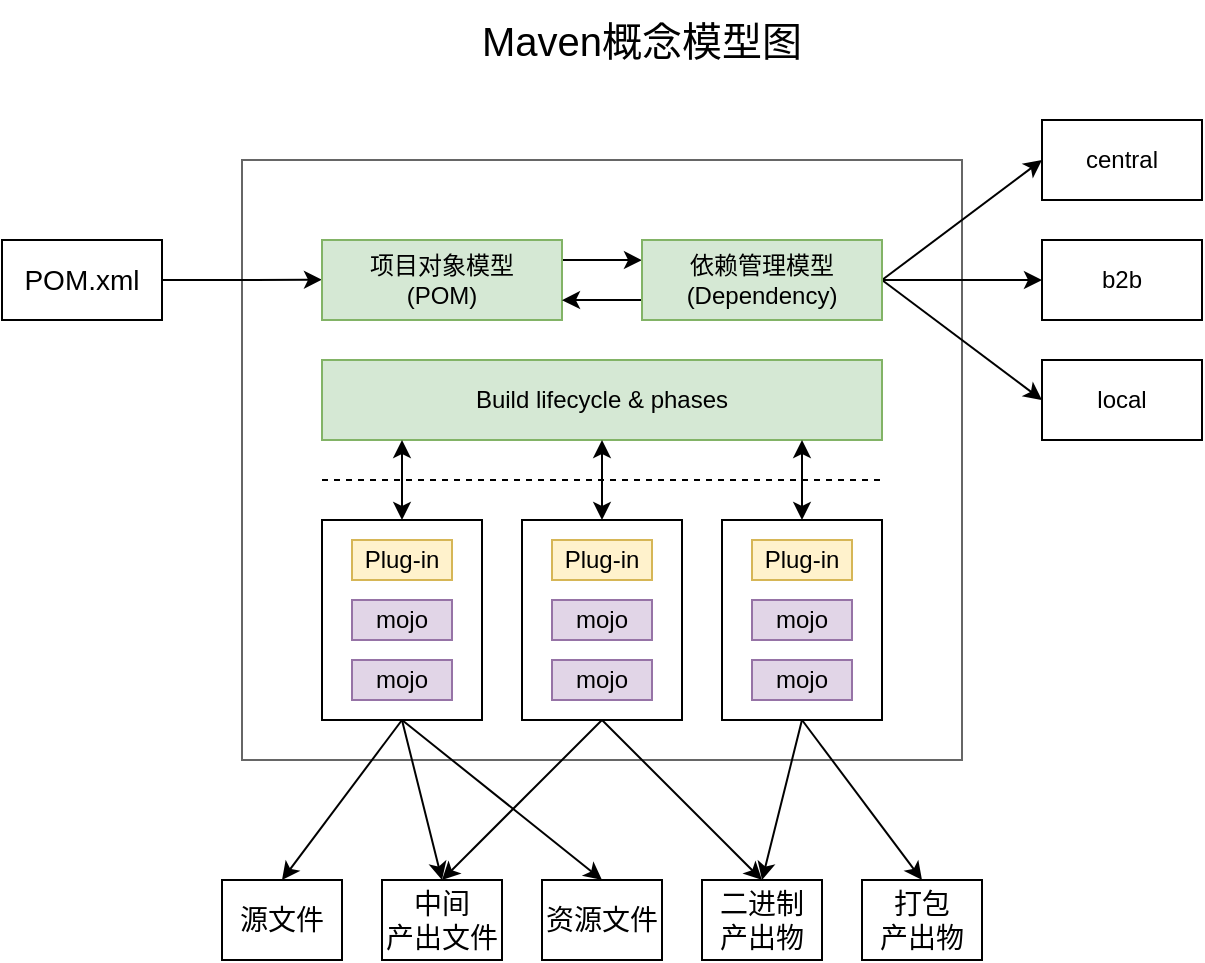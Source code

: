 <mxfile version="27.0.5">
  <diagram name="第 1 页" id="l4p7lxoINjYZW0kwMBEQ">
    <mxGraphModel dx="1173" dy="683" grid="1" gridSize="10" guides="1" tooltips="1" connect="1" arrows="1" fold="1" page="1" pageScale="1" pageWidth="827" pageHeight="1169" math="0" shadow="0">
      <root>
        <mxCell id="0" />
        <mxCell id="1" parent="0" />
        <mxCell id="qgisS_-J0pdYo29qCXWB-1" value="Maven概念模型图" style="text;html=1;align=center;verticalAlign=middle;whiteSpace=wrap;rounded=0;fontSize=20;" vertex="1" parent="1">
          <mxGeometry x="240" y="240" width="240" height="40" as="geometry" />
        </mxCell>
        <mxCell id="qgisS_-J0pdYo29qCXWB-2" value="" style="rounded=0;whiteSpace=wrap;html=1;fillColor=none;fontColor=#333333;strokeColor=#666666;movable=0;resizable=0;rotatable=0;deletable=0;editable=0;locked=1;connectable=0;" vertex="1" parent="1">
          <mxGeometry x="160" y="320" width="360" height="300" as="geometry" />
        </mxCell>
        <mxCell id="qgisS_-J0pdYo29qCXWB-7" style="edgeStyle=orthogonalEdgeStyle;rounded=0;orthogonalLoop=1;jettySize=auto;html=1;exitX=1;exitY=0.5;exitDx=0;exitDy=0;" edge="1" parent="1" source="qgisS_-J0pdYo29qCXWB-4">
          <mxGeometry relative="1" as="geometry">
            <mxPoint x="200" y="379.857" as="targetPoint" />
          </mxGeometry>
        </mxCell>
        <mxCell id="qgisS_-J0pdYo29qCXWB-4" value="&lt;font style=&quot;font-size: 14px;&quot;&gt;POM.xml&lt;/font&gt;" style="rounded=0;whiteSpace=wrap;html=1;" vertex="1" parent="1">
          <mxGeometry x="40" y="360" width="80" height="40" as="geometry" />
        </mxCell>
        <mxCell id="qgisS_-J0pdYo29qCXWB-44" style="edgeStyle=orthogonalEdgeStyle;rounded=0;orthogonalLoop=1;jettySize=auto;html=1;exitX=1;exitY=0.25;exitDx=0;exitDy=0;" edge="1" parent="1" source="qgisS_-J0pdYo29qCXWB-5">
          <mxGeometry relative="1" as="geometry">
            <mxPoint x="360" y="370.067" as="targetPoint" />
          </mxGeometry>
        </mxCell>
        <mxCell id="qgisS_-J0pdYo29qCXWB-5" value="项目对象模型&lt;div&gt;(POM)&lt;/div&gt;" style="rounded=0;whiteSpace=wrap;html=1;fillColor=#d5e8d4;strokeColor=#82b366;" vertex="1" parent="1">
          <mxGeometry x="200" y="360" width="120" height="40" as="geometry" />
        </mxCell>
        <mxCell id="qgisS_-J0pdYo29qCXWB-29" style="rounded=0;orthogonalLoop=1;jettySize=auto;html=1;exitX=1;exitY=0.5;exitDx=0;exitDy=0;entryX=0;entryY=0.5;entryDx=0;entryDy=0;" edge="1" parent="1" source="qgisS_-J0pdYo29qCXWB-6" target="qgisS_-J0pdYo29qCXWB-9">
          <mxGeometry relative="1" as="geometry" />
        </mxCell>
        <mxCell id="qgisS_-J0pdYo29qCXWB-30" style="rounded=0;orthogonalLoop=1;jettySize=auto;html=1;exitX=1;exitY=0.5;exitDx=0;exitDy=0;entryX=0;entryY=0.5;entryDx=0;entryDy=0;" edge="1" parent="1" source="qgisS_-J0pdYo29qCXWB-6" target="qgisS_-J0pdYo29qCXWB-10">
          <mxGeometry relative="1" as="geometry" />
        </mxCell>
        <mxCell id="qgisS_-J0pdYo29qCXWB-31" style="rounded=0;orthogonalLoop=1;jettySize=auto;html=1;exitX=1;exitY=0.5;exitDx=0;exitDy=0;entryX=0;entryY=0.5;entryDx=0;entryDy=0;" edge="1" parent="1" source="qgisS_-J0pdYo29qCXWB-6" target="qgisS_-J0pdYo29qCXWB-11">
          <mxGeometry relative="1" as="geometry" />
        </mxCell>
        <mxCell id="qgisS_-J0pdYo29qCXWB-45" style="edgeStyle=orthogonalEdgeStyle;rounded=0;orthogonalLoop=1;jettySize=auto;html=1;exitX=0;exitY=0.75;exitDx=0;exitDy=0;" edge="1" parent="1" source="qgisS_-J0pdYo29qCXWB-6">
          <mxGeometry relative="1" as="geometry">
            <mxPoint x="320" y="390.067" as="targetPoint" />
          </mxGeometry>
        </mxCell>
        <mxCell id="qgisS_-J0pdYo29qCXWB-6" value="依赖管理模型&lt;div&gt;(Dependency)&lt;/div&gt;" style="rounded=0;whiteSpace=wrap;html=1;fillColor=#d5e8d4;strokeColor=#82b366;" vertex="1" parent="1">
          <mxGeometry x="360" y="360" width="120" height="40" as="geometry" />
        </mxCell>
        <mxCell id="qgisS_-J0pdYo29qCXWB-9" value="central" style="rounded=0;whiteSpace=wrap;html=1;" vertex="1" parent="1">
          <mxGeometry x="560" y="300" width="80" height="40" as="geometry" />
        </mxCell>
        <mxCell id="qgisS_-J0pdYo29qCXWB-10" value="b2b" style="rounded=0;whiteSpace=wrap;html=1;" vertex="1" parent="1">
          <mxGeometry x="560" y="360" width="80" height="40" as="geometry" />
        </mxCell>
        <mxCell id="qgisS_-J0pdYo29qCXWB-11" value="local" style="rounded=0;whiteSpace=wrap;html=1;" vertex="1" parent="1">
          <mxGeometry x="560" y="420" width="80" height="40" as="geometry" />
        </mxCell>
        <mxCell id="qgisS_-J0pdYo29qCXWB-12" value="Build lifecycle &amp;amp; phases" style="rounded=0;whiteSpace=wrap;html=1;fillColor=#d5e8d4;strokeColor=#82b366;" vertex="1" parent="1">
          <mxGeometry x="200" y="420" width="280" height="40" as="geometry" />
        </mxCell>
        <mxCell id="qgisS_-J0pdYo29qCXWB-13" value="" style="endArrow=none;dashed=1;html=1;rounded=0;" edge="1" parent="1">
          <mxGeometry width="50" height="50" relative="1" as="geometry">
            <mxPoint x="200" y="480" as="sourcePoint" />
            <mxPoint x="480" y="480" as="targetPoint" />
          </mxGeometry>
        </mxCell>
        <mxCell id="qgisS_-J0pdYo29qCXWB-18" value="" style="group" vertex="1" connectable="0" parent="1">
          <mxGeometry x="200" y="500" width="80" height="100" as="geometry" />
        </mxCell>
        <mxCell id="qgisS_-J0pdYo29qCXWB-46" style="edgeStyle=orthogonalEdgeStyle;rounded=0;orthogonalLoop=1;jettySize=auto;html=1;exitX=0.5;exitY=0;exitDx=0;exitDy=0;startArrow=classic;startFill=1;" edge="1" parent="qgisS_-J0pdYo29qCXWB-18" source="qgisS_-J0pdYo29qCXWB-14">
          <mxGeometry relative="1" as="geometry">
            <mxPoint x="40" y="-40" as="targetPoint" />
          </mxGeometry>
        </mxCell>
        <mxCell id="qgisS_-J0pdYo29qCXWB-14" value="" style="rounded=0;whiteSpace=wrap;html=1;" vertex="1" parent="qgisS_-J0pdYo29qCXWB-18">
          <mxGeometry width="80" height="100" as="geometry" />
        </mxCell>
        <mxCell id="qgisS_-J0pdYo29qCXWB-15" value="Plug-in" style="rounded=0;whiteSpace=wrap;html=1;fillColor=#fff2cc;strokeColor=#d6b656;" vertex="1" parent="qgisS_-J0pdYo29qCXWB-18">
          <mxGeometry x="15" y="10" width="50" height="20" as="geometry" />
        </mxCell>
        <mxCell id="qgisS_-J0pdYo29qCXWB-16" value="mojo" style="rounded=0;whiteSpace=wrap;html=1;fillColor=#e1d5e7;strokeColor=#9673a6;" vertex="1" parent="qgisS_-J0pdYo29qCXWB-18">
          <mxGeometry x="15" y="40" width="50" height="20" as="geometry" />
        </mxCell>
        <mxCell id="qgisS_-J0pdYo29qCXWB-17" value="mojo" style="rounded=0;whiteSpace=wrap;html=1;fillColor=#e1d5e7;strokeColor=#9673a6;" vertex="1" parent="qgisS_-J0pdYo29qCXWB-18">
          <mxGeometry x="15" y="70" width="50" height="20" as="geometry" />
        </mxCell>
        <mxCell id="qgisS_-J0pdYo29qCXWB-19" value="" style="group" vertex="1" connectable="0" parent="1">
          <mxGeometry x="300" y="500" width="80" height="100" as="geometry" />
        </mxCell>
        <mxCell id="qgisS_-J0pdYo29qCXWB-40" style="rounded=0;orthogonalLoop=1;jettySize=auto;html=1;exitX=0.5;exitY=1;exitDx=0;exitDy=0;" edge="1" parent="qgisS_-J0pdYo29qCXWB-19" source="qgisS_-J0pdYo29qCXWB-20">
          <mxGeometry relative="1" as="geometry">
            <mxPoint x="-40" y="180" as="targetPoint" />
          </mxGeometry>
        </mxCell>
        <mxCell id="qgisS_-J0pdYo29qCXWB-47" style="edgeStyle=orthogonalEdgeStyle;rounded=0;orthogonalLoop=1;jettySize=auto;html=1;exitX=0.5;exitY=0;exitDx=0;exitDy=0;startArrow=classic;startFill=1;" edge="1" parent="qgisS_-J0pdYo29qCXWB-19" source="qgisS_-J0pdYo29qCXWB-20">
          <mxGeometry relative="1" as="geometry">
            <mxPoint x="40" y="-40" as="targetPoint" />
          </mxGeometry>
        </mxCell>
        <mxCell id="qgisS_-J0pdYo29qCXWB-20" value="" style="rounded=0;whiteSpace=wrap;html=1;" vertex="1" parent="qgisS_-J0pdYo29qCXWB-19">
          <mxGeometry width="80" height="100" as="geometry" />
        </mxCell>
        <mxCell id="qgisS_-J0pdYo29qCXWB-21" value="Plug-in" style="rounded=0;whiteSpace=wrap;html=1;fillColor=#fff2cc;strokeColor=#d6b656;" vertex="1" parent="qgisS_-J0pdYo29qCXWB-19">
          <mxGeometry x="15" y="10" width="50" height="20" as="geometry" />
        </mxCell>
        <mxCell id="qgisS_-J0pdYo29qCXWB-22" value="mojo" style="rounded=0;whiteSpace=wrap;html=1;fillColor=#e1d5e7;strokeColor=#9673a6;" vertex="1" parent="qgisS_-J0pdYo29qCXWB-19">
          <mxGeometry x="15" y="40" width="50" height="20" as="geometry" />
        </mxCell>
        <mxCell id="qgisS_-J0pdYo29qCXWB-23" value="mojo" style="rounded=0;whiteSpace=wrap;html=1;fillColor=#e1d5e7;strokeColor=#9673a6;" vertex="1" parent="qgisS_-J0pdYo29qCXWB-19">
          <mxGeometry x="15" y="70" width="50" height="20" as="geometry" />
        </mxCell>
        <mxCell id="qgisS_-J0pdYo29qCXWB-24" value="" style="group" vertex="1" connectable="0" parent="1">
          <mxGeometry x="400" y="500" width="80" height="100" as="geometry" />
        </mxCell>
        <mxCell id="qgisS_-J0pdYo29qCXWB-48" style="edgeStyle=orthogonalEdgeStyle;rounded=0;orthogonalLoop=1;jettySize=auto;html=1;exitX=0.5;exitY=0;exitDx=0;exitDy=0;startArrow=classic;startFill=1;" edge="1" parent="qgisS_-J0pdYo29qCXWB-24" source="qgisS_-J0pdYo29qCXWB-25">
          <mxGeometry relative="1" as="geometry">
            <mxPoint x="40" y="-40" as="targetPoint" />
          </mxGeometry>
        </mxCell>
        <mxCell id="qgisS_-J0pdYo29qCXWB-25" value="" style="rounded=0;whiteSpace=wrap;html=1;" vertex="1" parent="qgisS_-J0pdYo29qCXWB-24">
          <mxGeometry width="80" height="100" as="geometry" />
        </mxCell>
        <mxCell id="qgisS_-J0pdYo29qCXWB-26" value="Plug-in" style="rounded=0;whiteSpace=wrap;html=1;fillColor=#fff2cc;strokeColor=#d6b656;" vertex="1" parent="qgisS_-J0pdYo29qCXWB-24">
          <mxGeometry x="15" y="10" width="50" height="20" as="geometry" />
        </mxCell>
        <mxCell id="qgisS_-J0pdYo29qCXWB-27" value="mojo" style="rounded=0;whiteSpace=wrap;html=1;fillColor=#e1d5e7;strokeColor=#9673a6;" vertex="1" parent="qgisS_-J0pdYo29qCXWB-24">
          <mxGeometry x="15" y="40" width="50" height="20" as="geometry" />
        </mxCell>
        <mxCell id="qgisS_-J0pdYo29qCXWB-28" value="mojo" style="rounded=0;whiteSpace=wrap;html=1;fillColor=#e1d5e7;strokeColor=#9673a6;" vertex="1" parent="qgisS_-J0pdYo29qCXWB-24">
          <mxGeometry x="15" y="70" width="50" height="20" as="geometry" />
        </mxCell>
        <mxCell id="qgisS_-J0pdYo29qCXWB-32" value="&lt;span style=&quot;font-size: 14px;&quot;&gt;源文件&lt;/span&gt;" style="rounded=0;whiteSpace=wrap;html=1;" vertex="1" parent="1">
          <mxGeometry x="150" y="680" width="60" height="40" as="geometry" />
        </mxCell>
        <mxCell id="qgisS_-J0pdYo29qCXWB-33" value="&lt;span style=&quot;font-size: 14px;&quot;&gt;中间&lt;/span&gt;&lt;div&gt;&lt;span style=&quot;font-size: 14px;&quot;&gt;产出文件&lt;/span&gt;&lt;/div&gt;" style="rounded=0;whiteSpace=wrap;html=1;" vertex="1" parent="1">
          <mxGeometry x="230" y="680" width="60" height="40" as="geometry" />
        </mxCell>
        <mxCell id="qgisS_-J0pdYo29qCXWB-34" value="&lt;span style=&quot;font-size: 14px;&quot;&gt;资源文件&lt;/span&gt;" style="rounded=0;whiteSpace=wrap;html=1;" vertex="1" parent="1">
          <mxGeometry x="310" y="680" width="60" height="40" as="geometry" />
        </mxCell>
        <mxCell id="qgisS_-J0pdYo29qCXWB-35" value="&lt;span style=&quot;font-size: 14px;&quot;&gt;二进制&lt;/span&gt;&lt;div&gt;&lt;span style=&quot;font-size: 14px;&quot;&gt;产出物&lt;/span&gt;&lt;/div&gt;" style="rounded=0;whiteSpace=wrap;html=1;" vertex="1" parent="1">
          <mxGeometry x="390" y="680" width="60" height="40" as="geometry" />
        </mxCell>
        <mxCell id="qgisS_-J0pdYo29qCXWB-36" value="&lt;span style=&quot;font-size: 14px;&quot;&gt;打包&lt;/span&gt;&lt;div&gt;&lt;span style=&quot;font-size: 14px;&quot;&gt;产出物&lt;/span&gt;&lt;/div&gt;" style="rounded=0;whiteSpace=wrap;html=1;" vertex="1" parent="1">
          <mxGeometry x="470" y="680" width="60" height="40" as="geometry" />
        </mxCell>
        <mxCell id="qgisS_-J0pdYo29qCXWB-37" style="rounded=0;orthogonalLoop=1;jettySize=auto;html=1;exitX=0.5;exitY=1;exitDx=0;exitDy=0;entryX=0.5;entryY=0;entryDx=0;entryDy=0;" edge="1" parent="1" source="qgisS_-J0pdYo29qCXWB-14" target="qgisS_-J0pdYo29qCXWB-32">
          <mxGeometry relative="1" as="geometry" />
        </mxCell>
        <mxCell id="qgisS_-J0pdYo29qCXWB-38" style="rounded=0;orthogonalLoop=1;jettySize=auto;html=1;exitX=0.5;exitY=1;exitDx=0;exitDy=0;entryX=0.5;entryY=0;entryDx=0;entryDy=0;" edge="1" parent="1" source="qgisS_-J0pdYo29qCXWB-14" target="qgisS_-J0pdYo29qCXWB-33">
          <mxGeometry relative="1" as="geometry" />
        </mxCell>
        <mxCell id="qgisS_-J0pdYo29qCXWB-39" style="rounded=0;orthogonalLoop=1;jettySize=auto;html=1;exitX=0.5;exitY=1;exitDx=0;exitDy=0;entryX=0.5;entryY=0;entryDx=0;entryDy=0;" edge="1" parent="1" source="qgisS_-J0pdYo29qCXWB-14" target="qgisS_-J0pdYo29qCXWB-34">
          <mxGeometry relative="1" as="geometry" />
        </mxCell>
        <mxCell id="qgisS_-J0pdYo29qCXWB-41" style="rounded=0;orthogonalLoop=1;jettySize=auto;html=1;exitX=0.5;exitY=1;exitDx=0;exitDy=0;entryX=0.5;entryY=0;entryDx=0;entryDy=0;" edge="1" parent="1" source="qgisS_-J0pdYo29qCXWB-20" target="qgisS_-J0pdYo29qCXWB-35">
          <mxGeometry relative="1" as="geometry" />
        </mxCell>
        <mxCell id="qgisS_-J0pdYo29qCXWB-42" style="rounded=0;orthogonalLoop=1;jettySize=auto;html=1;exitX=0.5;exitY=1;exitDx=0;exitDy=0;entryX=0.5;entryY=0;entryDx=0;entryDy=0;" edge="1" parent="1" source="qgisS_-J0pdYo29qCXWB-25" target="qgisS_-J0pdYo29qCXWB-35">
          <mxGeometry relative="1" as="geometry" />
        </mxCell>
        <mxCell id="qgisS_-J0pdYo29qCXWB-43" style="rounded=0;orthogonalLoop=1;jettySize=auto;html=1;exitX=0.5;exitY=1;exitDx=0;exitDy=0;entryX=0.5;entryY=0;entryDx=0;entryDy=0;" edge="1" parent="1" source="qgisS_-J0pdYo29qCXWB-25" target="qgisS_-J0pdYo29qCXWB-36">
          <mxGeometry relative="1" as="geometry" />
        </mxCell>
      </root>
    </mxGraphModel>
  </diagram>
</mxfile>
